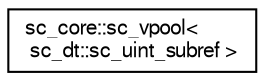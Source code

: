 digraph "Graphical Class Hierarchy"
{
  edge [fontname="FreeSans",fontsize="10",labelfontname="FreeSans",labelfontsize="10"];
  node [fontname="FreeSans",fontsize="10",shape=record];
  rankdir="LR";
  Node0 [label="sc_core::sc_vpool\<\l sc_dt::sc_uint_subref \>",height=0.2,width=0.4,color="black", fillcolor="white", style="filled",URL="$a02128.html"];
}
